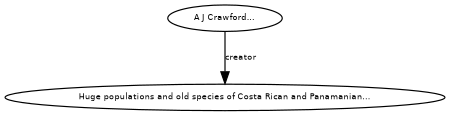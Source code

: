 digraph G {
size="3,3";
node [fontsize=7, fontname="Helvetica"];
edge [fontsize=7, fontname="Helvetica"];
node0 [label="A J Crawford...", width=0.27433100247,height=0.27433100247];
node1 [label="Huge populations and old species of Costa Rican and Panamanian...", width=0.27433100247,height=0.27433100247];
node0 -> node1 [label="creator"];
}


